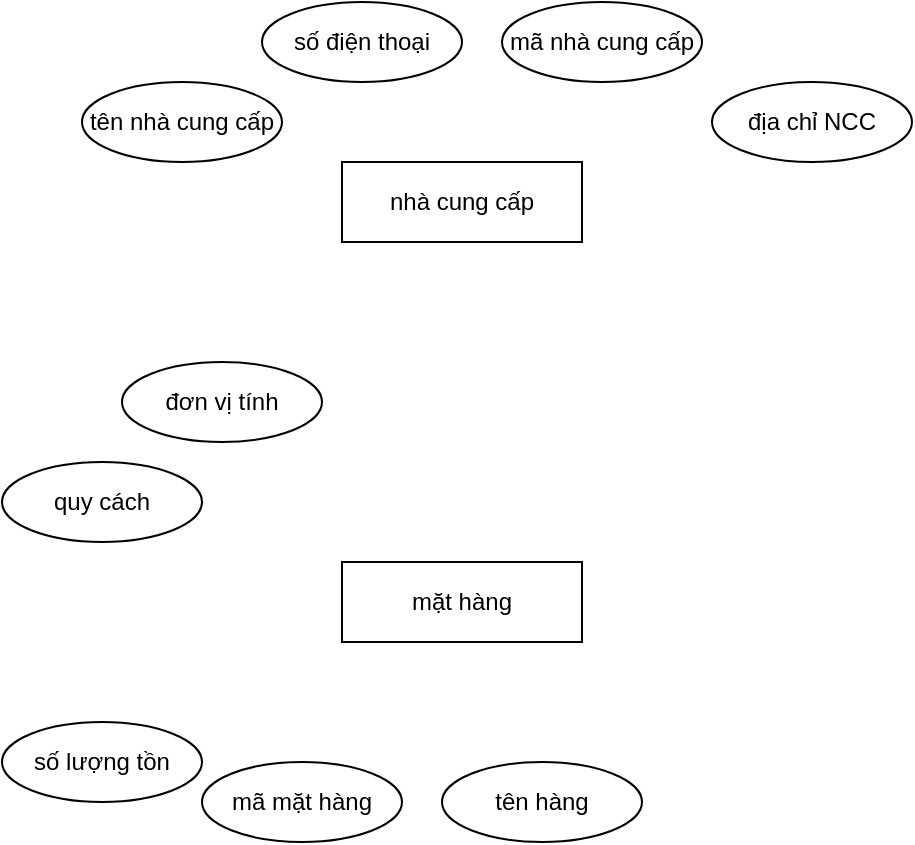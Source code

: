 <mxfile version="16.4.3" type="github">
  <diagram id="R2lEEEUBdFMjLlhIrx00" name="Page-1">
    <mxGraphModel dx="868" dy="385" grid="1" gridSize="10" guides="1" tooltips="1" connect="1" arrows="1" fold="1" page="1" pageScale="1" pageWidth="850" pageHeight="1100" math="0" shadow="0" extFonts="Permanent Marker^https://fonts.googleapis.com/css?family=Permanent+Marker">
      <root>
        <mxCell id="0" />
        <mxCell id="1" parent="0" />
        <mxCell id="VOR4g1c8Aut2gvbcxAYy-1" value="nhà cung cấp" style="rounded=0;whiteSpace=wrap;html=1;" vertex="1" parent="1">
          <mxGeometry x="240" y="160" width="120" height="40" as="geometry" />
        </mxCell>
        <mxCell id="VOR4g1c8Aut2gvbcxAYy-2" value="số điện thoại" style="ellipse;whiteSpace=wrap;html=1;" vertex="1" parent="1">
          <mxGeometry x="200" y="80" width="100" height="40" as="geometry" />
        </mxCell>
        <mxCell id="VOR4g1c8Aut2gvbcxAYy-3" value="mã nhà cung cấp" style="ellipse;whiteSpace=wrap;html=1;" vertex="1" parent="1">
          <mxGeometry x="320" y="80" width="100" height="40" as="geometry" />
        </mxCell>
        <mxCell id="VOR4g1c8Aut2gvbcxAYy-4" value="tên nhà cung cấp" style="ellipse;whiteSpace=wrap;html=1;" vertex="1" parent="1">
          <mxGeometry x="110" y="120" width="100" height="40" as="geometry" />
        </mxCell>
        <mxCell id="VOR4g1c8Aut2gvbcxAYy-5" value="địa chỉ NCC" style="ellipse;whiteSpace=wrap;html=1;" vertex="1" parent="1">
          <mxGeometry x="425" y="120" width="100" height="40" as="geometry" />
        </mxCell>
        <mxCell id="VOR4g1c8Aut2gvbcxAYy-6" value="mặt hàng" style="rounded=0;whiteSpace=wrap;html=1;" vertex="1" parent="1">
          <mxGeometry x="240" y="360" width="120" height="40" as="geometry" />
        </mxCell>
        <mxCell id="VOR4g1c8Aut2gvbcxAYy-7" value="đơn vị tính" style="ellipse;whiteSpace=wrap;html=1;" vertex="1" parent="1">
          <mxGeometry x="130" y="260" width="100" height="40" as="geometry" />
        </mxCell>
        <mxCell id="VOR4g1c8Aut2gvbcxAYy-8" value="số lượng tồn" style="ellipse;whiteSpace=wrap;html=1;" vertex="1" parent="1">
          <mxGeometry x="70" y="440" width="100" height="40" as="geometry" />
        </mxCell>
        <mxCell id="VOR4g1c8Aut2gvbcxAYy-9" value="mã mặt hàng" style="ellipse;whiteSpace=wrap;html=1;" vertex="1" parent="1">
          <mxGeometry x="170" y="460" width="100" height="40" as="geometry" />
        </mxCell>
        <mxCell id="VOR4g1c8Aut2gvbcxAYy-10" value="tên hàng" style="ellipse;whiteSpace=wrap;html=1;" vertex="1" parent="1">
          <mxGeometry x="290" y="460" width="100" height="40" as="geometry" />
        </mxCell>
        <mxCell id="VOR4g1c8Aut2gvbcxAYy-11" value="quy cách" style="ellipse;whiteSpace=wrap;html=1;" vertex="1" parent="1">
          <mxGeometry x="70" y="310" width="100" height="40" as="geometry" />
        </mxCell>
      </root>
    </mxGraphModel>
  </diagram>
</mxfile>
